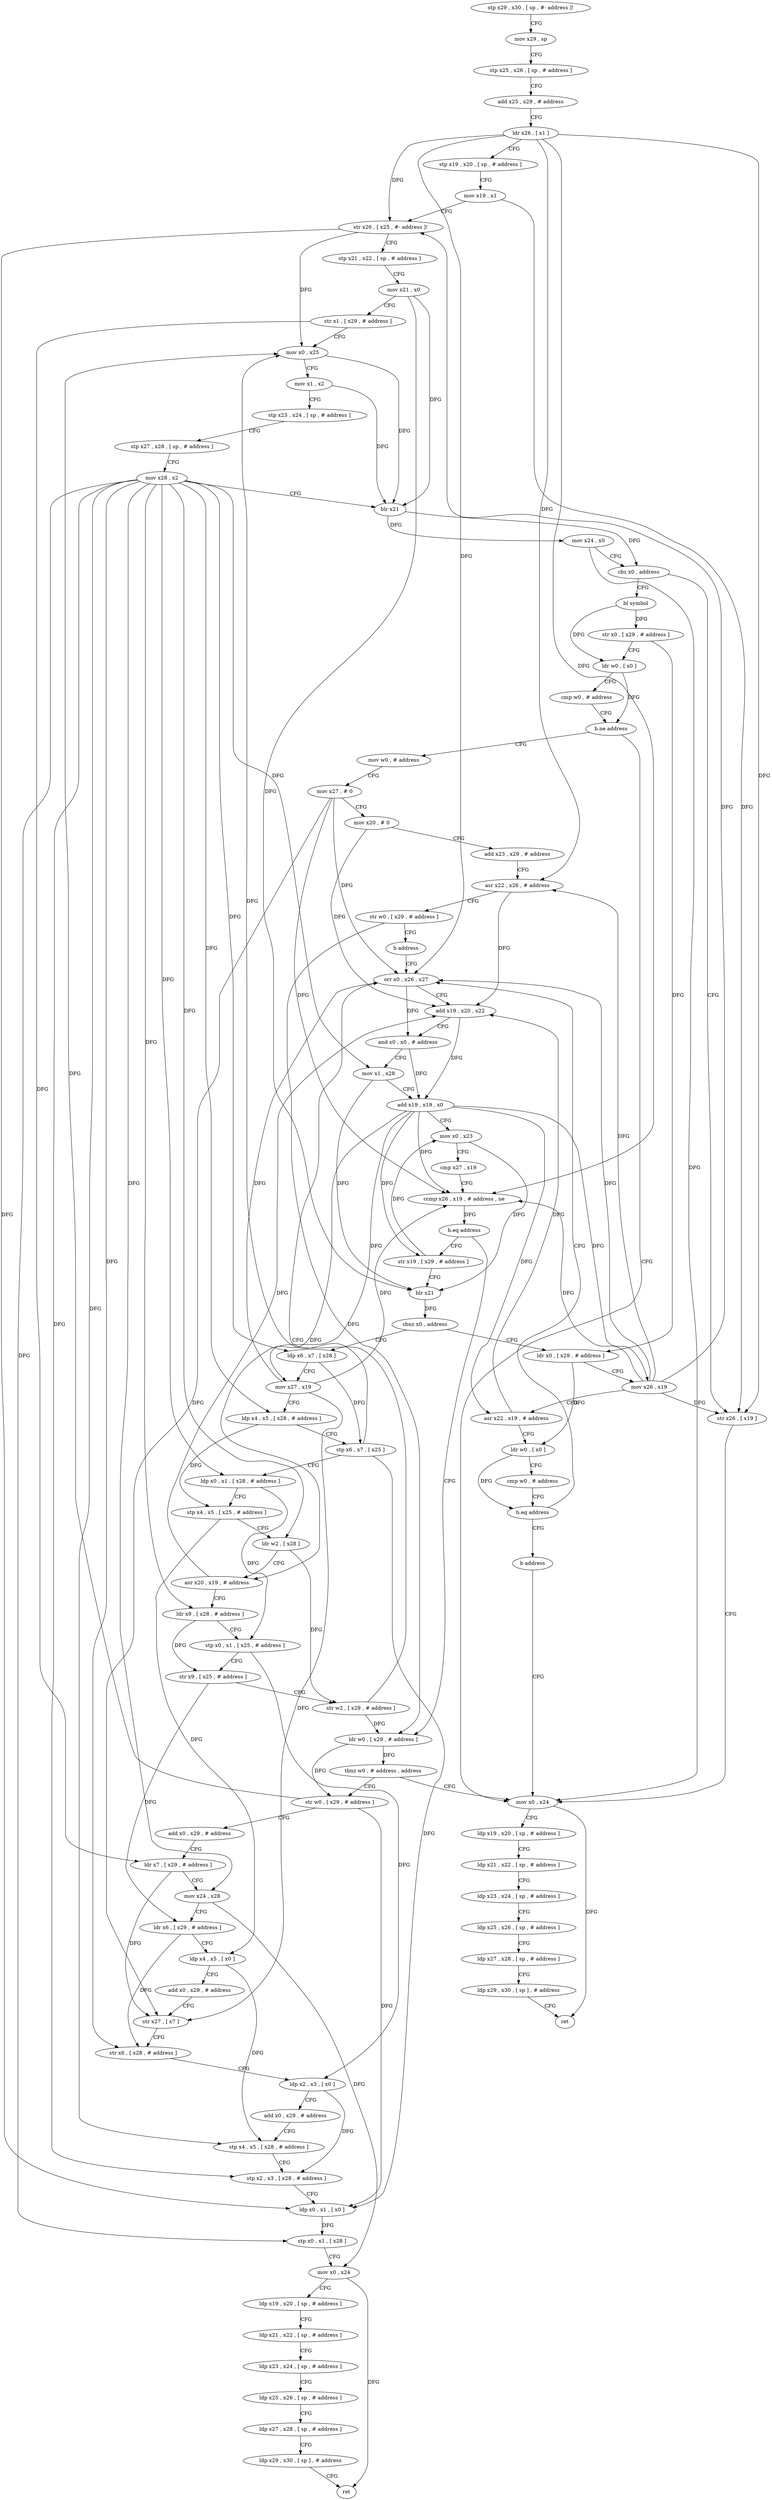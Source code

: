 digraph "func" {
"270536" [label = "stp x29 , x30 , [ sp , #- address ]!" ]
"270540" [label = "mov x29 , sp" ]
"270544" [label = "stp x25 , x26 , [ sp , # address ]" ]
"270548" [label = "add x25 , x29 , # address" ]
"270552" [label = "ldr x26 , [ x1 ]" ]
"270556" [label = "stp x19 , x20 , [ sp , # address ]" ]
"270560" [label = "mov x19 , x1" ]
"270564" [label = "str x26 , [ x25 , #- address ]!" ]
"270568" [label = "stp x21 , x22 , [ sp , # address ]" ]
"270572" [label = "mov x21 , x0" ]
"270576" [label = "str x1 , [ x29 , # address ]" ]
"270580" [label = "mov x0 , x25" ]
"270584" [label = "mov x1 , x2" ]
"270588" [label = "stp x23 , x24 , [ sp , # address ]" ]
"270592" [label = "stp x27 , x28 , [ sp , # address ]" ]
"270596" [label = "mov x28 , x2" ]
"270600" [label = "blr x21" ]
"270604" [label = "mov x24 , x0" ]
"270608" [label = "cbz x0 , address" ]
"270648" [label = "bl symbol" ]
"270612" [label = "str x26 , [ x19 ]" ]
"270652" [label = "str x0 , [ x29 , # address ]" ]
"270656" [label = "ldr w0 , [ x0 ]" ]
"270660" [label = "cmp w0 , # address" ]
"270664" [label = "b.ne address" ]
"270616" [label = "mov x0 , x24" ]
"270668" [label = "mov w0 , # address" ]
"270620" [label = "ldp x19 , x20 , [ sp , # address ]" ]
"270624" [label = "ldp x21 , x22 , [ sp , # address ]" ]
"270628" [label = "ldp x23 , x24 , [ sp , # address ]" ]
"270632" [label = "ldp x25 , x26 , [ sp , # address ]" ]
"270636" [label = "ldp x27 , x28 , [ sp , # address ]" ]
"270640" [label = "ldp x29 , x30 , [ sp ] , # address" ]
"270644" [label = "ret" ]
"270672" [label = "mov x27 , # 0" ]
"270676" [label = "mov x20 , # 0" ]
"270680" [label = "add x23 , x29 , # address" ]
"270684" [label = "asr x22 , x26 , # address" ]
"270688" [label = "str w0 , [ x29 , # address ]" ]
"270692" [label = "b address" ]
"270744" [label = "orr x0 , x26 , x27" ]
"270748" [label = "add x19 , x20 , x22" ]
"270752" [label = "and x0 , x0 , # address" ]
"270756" [label = "mov x1 , x28" ]
"270760" [label = "add x19 , x19 , x0" ]
"270764" [label = "mov x0 , x23" ]
"270768" [label = "cmp x27 , x19" ]
"270772" [label = "ccmp x26 , x19 , # address , ne" ]
"270776" [label = "b.eq address" ]
"270824" [label = "ldr w0 , [ x29 , # address ]" ]
"270780" [label = "str x19 , [ x29 , # address ]" ]
"270828" [label = "tbnz w0 , # address , address" ]
"270832" [label = "str w0 , [ x29 , # address ]" ]
"270784" [label = "blr x21" ]
"270788" [label = "cbnz x0 , address" ]
"270696" [label = "ldp x6 , x7 , [ x28 ]" ]
"270792" [label = "ldr x0 , [ x29 , # address ]" ]
"270836" [label = "add x0 , x29 , # address" ]
"270840" [label = "ldr x7 , [ x29 , # address ]" ]
"270844" [label = "mov x24 , x28" ]
"270848" [label = "ldr x6 , [ x29 , # address ]" ]
"270852" [label = "ldp x4 , x5 , [ x0 ]" ]
"270856" [label = "add x0 , x29 , # address" ]
"270860" [label = "str x27 , [ x7 ]" ]
"270864" [label = "str x6 , [ x28 , # address ]" ]
"270868" [label = "ldp x2 , x3 , [ x0 ]" ]
"270872" [label = "add x0 , x29 , # address" ]
"270876" [label = "stp x4 , x5 , [ x28 , # address ]" ]
"270880" [label = "stp x2 , x3 , [ x28 , # address ]" ]
"270884" [label = "ldp x0 , x1 , [ x0 ]" ]
"270888" [label = "stp x0 , x1 , [ x28 ]" ]
"270892" [label = "mov x0 , x24" ]
"270896" [label = "ldp x19 , x20 , [ sp , # address ]" ]
"270900" [label = "ldp x21 , x22 , [ sp , # address ]" ]
"270904" [label = "ldp x23 , x24 , [ sp , # address ]" ]
"270908" [label = "ldp x25 , x26 , [ sp , # address ]" ]
"270912" [label = "ldp x27 , x28 , [ sp , # address ]" ]
"270916" [label = "ldp x29 , x30 , [ sp ] , # address" ]
"270920" [label = "ret" ]
"270700" [label = "mov x27 , x19" ]
"270704" [label = "ldp x4 , x5 , [ x28 , # address ]" ]
"270708" [label = "stp x6 , x7 , [ x25 ]" ]
"270712" [label = "ldp x0 , x1 , [ x28 , # address ]" ]
"270716" [label = "stp x4 , x5 , [ x25 , # address ]" ]
"270720" [label = "ldr w2 , [ x28 ]" ]
"270724" [label = "asr x20 , x19 , # address" ]
"270728" [label = "ldr x9 , [ x28 , # address ]" ]
"270732" [label = "stp x0 , x1 , [ x25 , # address ]" ]
"270736" [label = "str x9 , [ x25 , # address ]" ]
"270740" [label = "str w2 , [ x29 , # address ]" ]
"270796" [label = "mov x26 , x19" ]
"270800" [label = "asr x22 , x19 , # address" ]
"270804" [label = "ldr w0 , [ x0 ]" ]
"270808" [label = "cmp w0 , # address" ]
"270812" [label = "b.eq address" ]
"270816" [label = "b address" ]
"270536" -> "270540" [ label = "CFG" ]
"270540" -> "270544" [ label = "CFG" ]
"270544" -> "270548" [ label = "CFG" ]
"270548" -> "270552" [ label = "CFG" ]
"270552" -> "270556" [ label = "CFG" ]
"270552" -> "270564" [ label = "DFG" ]
"270552" -> "270612" [ label = "DFG" ]
"270552" -> "270684" [ label = "DFG" ]
"270552" -> "270744" [ label = "DFG" ]
"270552" -> "270772" [ label = "DFG" ]
"270556" -> "270560" [ label = "CFG" ]
"270560" -> "270564" [ label = "CFG" ]
"270560" -> "270612" [ label = "DFG" ]
"270564" -> "270568" [ label = "CFG" ]
"270564" -> "270884" [ label = "DFG" ]
"270564" -> "270580" [ label = "DFG" ]
"270568" -> "270572" [ label = "CFG" ]
"270572" -> "270576" [ label = "CFG" ]
"270572" -> "270600" [ label = "DFG" ]
"270572" -> "270784" [ label = "DFG" ]
"270576" -> "270580" [ label = "CFG" ]
"270576" -> "270840" [ label = "DFG" ]
"270580" -> "270584" [ label = "CFG" ]
"270580" -> "270600" [ label = "DFG" ]
"270584" -> "270588" [ label = "CFG" ]
"270584" -> "270600" [ label = "DFG" ]
"270588" -> "270592" [ label = "CFG" ]
"270592" -> "270596" [ label = "CFG" ]
"270596" -> "270600" [ label = "CFG" ]
"270596" -> "270756" [ label = "DFG" ]
"270596" -> "270844" [ label = "DFG" ]
"270596" -> "270864" [ label = "DFG" ]
"270596" -> "270876" [ label = "DFG" ]
"270596" -> "270880" [ label = "DFG" ]
"270596" -> "270888" [ label = "DFG" ]
"270596" -> "270696" [ label = "DFG" ]
"270596" -> "270704" [ label = "DFG" ]
"270596" -> "270712" [ label = "DFG" ]
"270596" -> "270720" [ label = "DFG" ]
"270596" -> "270728" [ label = "DFG" ]
"270600" -> "270604" [ label = "DFG" ]
"270600" -> "270608" [ label = "DFG" ]
"270604" -> "270608" [ label = "CFG" ]
"270604" -> "270616" [ label = "DFG" ]
"270608" -> "270648" [ label = "CFG" ]
"270608" -> "270612" [ label = "CFG" ]
"270648" -> "270652" [ label = "DFG" ]
"270648" -> "270656" [ label = "DFG" ]
"270612" -> "270616" [ label = "CFG" ]
"270652" -> "270656" [ label = "CFG" ]
"270652" -> "270792" [ label = "DFG" ]
"270656" -> "270660" [ label = "CFG" ]
"270656" -> "270664" [ label = "DFG" ]
"270660" -> "270664" [ label = "CFG" ]
"270664" -> "270616" [ label = "CFG" ]
"270664" -> "270668" [ label = "CFG" ]
"270616" -> "270620" [ label = "CFG" ]
"270616" -> "270644" [ label = "DFG" ]
"270668" -> "270672" [ label = "CFG" ]
"270620" -> "270624" [ label = "CFG" ]
"270624" -> "270628" [ label = "CFG" ]
"270628" -> "270632" [ label = "CFG" ]
"270632" -> "270636" [ label = "CFG" ]
"270636" -> "270640" [ label = "CFG" ]
"270640" -> "270644" [ label = "CFG" ]
"270672" -> "270676" [ label = "CFG" ]
"270672" -> "270744" [ label = "DFG" ]
"270672" -> "270772" [ label = "DFG" ]
"270672" -> "270860" [ label = "DFG" ]
"270676" -> "270680" [ label = "CFG" ]
"270676" -> "270748" [ label = "DFG" ]
"270680" -> "270684" [ label = "CFG" ]
"270684" -> "270688" [ label = "CFG" ]
"270684" -> "270748" [ label = "DFG" ]
"270688" -> "270692" [ label = "CFG" ]
"270688" -> "270824" [ label = "DFG" ]
"270692" -> "270744" [ label = "CFG" ]
"270744" -> "270748" [ label = "CFG" ]
"270744" -> "270752" [ label = "DFG" ]
"270748" -> "270752" [ label = "CFG" ]
"270748" -> "270760" [ label = "DFG" ]
"270752" -> "270756" [ label = "CFG" ]
"270752" -> "270760" [ label = "DFG" ]
"270756" -> "270760" [ label = "CFG" ]
"270756" -> "270784" [ label = "DFG" ]
"270760" -> "270764" [ label = "CFG" ]
"270760" -> "270772" [ label = "DFG" ]
"270760" -> "270780" [ label = "DFG" ]
"270760" -> "270700" [ label = "DFG" ]
"270760" -> "270724" [ label = "DFG" ]
"270760" -> "270796" [ label = "DFG" ]
"270760" -> "270800" [ label = "DFG" ]
"270764" -> "270768" [ label = "CFG" ]
"270764" -> "270784" [ label = "DFG" ]
"270768" -> "270772" [ label = "CFG" ]
"270772" -> "270776" [ label = "DFG" ]
"270776" -> "270824" [ label = "CFG" ]
"270776" -> "270780" [ label = "CFG" ]
"270824" -> "270828" [ label = "DFG" ]
"270824" -> "270832" [ label = "DFG" ]
"270780" -> "270784" [ label = "CFG" ]
"270780" -> "270764" [ label = "DFG" ]
"270828" -> "270616" [ label = "CFG" ]
"270828" -> "270832" [ label = "CFG" ]
"270832" -> "270836" [ label = "CFG" ]
"270832" -> "270580" [ label = "DFG" ]
"270832" -> "270884" [ label = "DFG" ]
"270784" -> "270788" [ label = "DFG" ]
"270788" -> "270696" [ label = "CFG" ]
"270788" -> "270792" [ label = "CFG" ]
"270696" -> "270700" [ label = "CFG" ]
"270696" -> "270708" [ label = "DFG" ]
"270792" -> "270796" [ label = "CFG" ]
"270792" -> "270804" [ label = "DFG" ]
"270836" -> "270840" [ label = "CFG" ]
"270840" -> "270844" [ label = "CFG" ]
"270840" -> "270860" [ label = "DFG" ]
"270844" -> "270848" [ label = "CFG" ]
"270844" -> "270892" [ label = "DFG" ]
"270848" -> "270852" [ label = "CFG" ]
"270848" -> "270864" [ label = "DFG" ]
"270852" -> "270856" [ label = "CFG" ]
"270852" -> "270876" [ label = "DFG" ]
"270856" -> "270860" [ label = "CFG" ]
"270860" -> "270864" [ label = "CFG" ]
"270864" -> "270868" [ label = "CFG" ]
"270868" -> "270872" [ label = "CFG" ]
"270868" -> "270880" [ label = "DFG" ]
"270872" -> "270876" [ label = "CFG" ]
"270876" -> "270880" [ label = "CFG" ]
"270880" -> "270884" [ label = "CFG" ]
"270884" -> "270888" [ label = "DFG" ]
"270888" -> "270892" [ label = "CFG" ]
"270892" -> "270896" [ label = "CFG" ]
"270892" -> "270920" [ label = "DFG" ]
"270896" -> "270900" [ label = "CFG" ]
"270900" -> "270904" [ label = "CFG" ]
"270904" -> "270908" [ label = "CFG" ]
"270908" -> "270912" [ label = "CFG" ]
"270912" -> "270916" [ label = "CFG" ]
"270916" -> "270920" [ label = "CFG" ]
"270700" -> "270704" [ label = "CFG" ]
"270700" -> "270744" [ label = "DFG" ]
"270700" -> "270860" [ label = "DFG" ]
"270700" -> "270772" [ label = "DFG" ]
"270704" -> "270708" [ label = "CFG" ]
"270704" -> "270716" [ label = "DFG" ]
"270708" -> "270712" [ label = "CFG" ]
"270708" -> "270580" [ label = "DFG" ]
"270708" -> "270884" [ label = "DFG" ]
"270712" -> "270716" [ label = "CFG" ]
"270712" -> "270732" [ label = "DFG" ]
"270716" -> "270720" [ label = "CFG" ]
"270716" -> "270852" [ label = "DFG" ]
"270720" -> "270724" [ label = "CFG" ]
"270720" -> "270740" [ label = "DFG" ]
"270724" -> "270728" [ label = "CFG" ]
"270724" -> "270748" [ label = "DFG" ]
"270728" -> "270732" [ label = "CFG" ]
"270728" -> "270736" [ label = "DFG" ]
"270732" -> "270736" [ label = "CFG" ]
"270732" -> "270868" [ label = "DFG" ]
"270736" -> "270740" [ label = "CFG" ]
"270736" -> "270848" [ label = "DFG" ]
"270740" -> "270744" [ label = "CFG" ]
"270740" -> "270824" [ label = "DFG" ]
"270796" -> "270800" [ label = "CFG" ]
"270796" -> "270564" [ label = "DFG" ]
"270796" -> "270612" [ label = "DFG" ]
"270796" -> "270684" [ label = "DFG" ]
"270796" -> "270744" [ label = "DFG" ]
"270796" -> "270772" [ label = "DFG" ]
"270800" -> "270804" [ label = "CFG" ]
"270800" -> "270748" [ label = "DFG" ]
"270804" -> "270808" [ label = "CFG" ]
"270804" -> "270812" [ label = "DFG" ]
"270808" -> "270812" [ label = "CFG" ]
"270812" -> "270744" [ label = "CFG" ]
"270812" -> "270816" [ label = "CFG" ]
"270816" -> "270616" [ label = "CFG" ]
}
